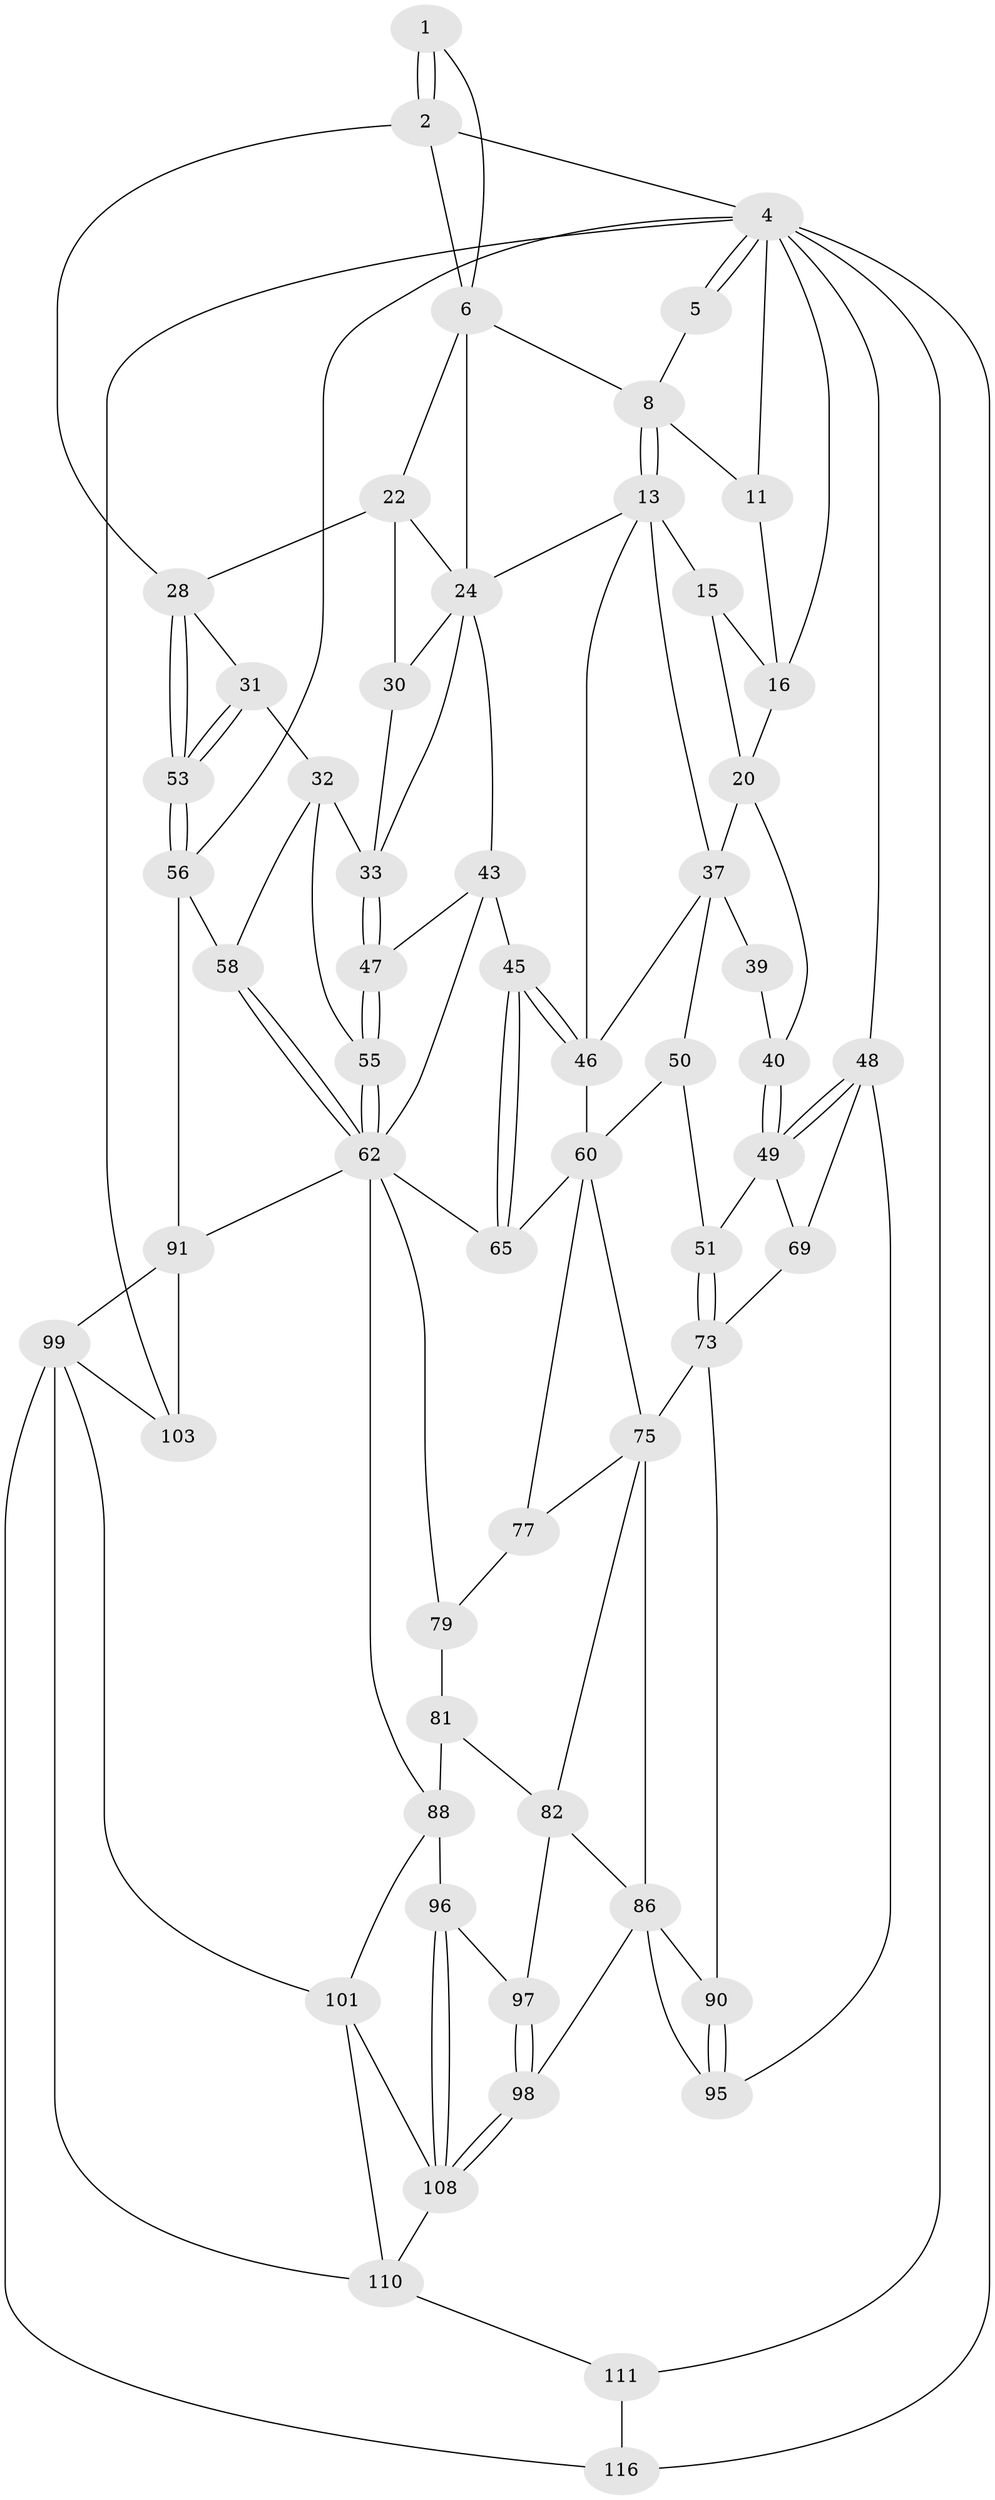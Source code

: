 // original degree distribution, {3: 0.02586206896551724, 5: 0.5603448275862069, 6: 0.20689655172413793, 4: 0.20689655172413793}
// Generated by graph-tools (version 1.1) at 2025/17/03/09/25 04:17:06]
// undirected, 58 vertices, 128 edges
graph export_dot {
graph [start="1"]
  node [color=gray90,style=filled];
  1 [pos="+0.7880267526829589+0"];
  2 [pos="+0.8683741122734833+0.1015094148206433",super="+3"];
  4 [pos="+1+0",super="+10"];
  5 [pos="+0.7839478162823469+0"];
  6 [pos="+0.7242280791346745+0.056993606030610496",super="+12+7"];
  8 [pos="+0.5574756275956626+0.10011381033312884",super="+9"];
  11 [pos="+0.25908852883923345+0"];
  13 [pos="+0.5455849077215895+0.13758495466831674",super="+14+27"];
  15 [pos="+0.3233227375192684+0.08669338349442991",super="+19"];
  16 [pos="+0.2499501758313987+0",super="+18"];
  20 [pos="+0.34084253314386465+0.1983547497085826",super="+21"];
  22 [pos="+0.8213830476178303+0.16393921079132798",super="+23"];
  24 [pos="+0.726174074244796+0.17019656621613374",super="+25"];
  28 [pos="+1+0.1508684557204081",super="+29"];
  30 [pos="+0.7393529215037812+0.24694671810115143"];
  31 [pos="+0.8466377631782077+0.3041754746000726"];
  32 [pos="+0.843458458722175+0.30949502934502754",super="+54"];
  33 [pos="+0.801510868048208+0.3158157888542687",super="+34"];
  37 [pos="+0.3737003428353692+0.2514658225975592",super="+38+41"];
  39 [pos="+0.2835608180239626+0.3322996170671394"];
  40 [pos="+0.15547169833682795+0.24896651668165132"];
  43 [pos="+0.6902554583362723+0.37801944657702596",super="+44"];
  45 [pos="+0.4940920818825255+0.39390449062519595"];
  46 [pos="+0.4922030508876992+0.386474860261569",super="+59"];
  47 [pos="+0.7078162310721399+0.3880313655596691"];
  48 [pos="+0+0.16433322571535722",super="+68"];
  49 [pos="+0.14390476313544764+0.25769711841777065",super="+52"];
  50 [pos="+0.21479395915606497+0.4461973248374877"];
  51 [pos="+0.19571969457590152+0.4479866942552878"];
  53 [pos="+1+0.38018909067069856"];
  55 [pos="+0.7277964990148096+0.4412360352404558"];
  56 [pos="+1+0.5608273621041718",super="+57"];
  58 [pos="+0.9968028128224865+0.5538542567000821"];
  60 [pos="+0.3218377681867358+0.48117281557475733",super="+66+61"];
  62 [pos="+0.7154175195569447+0.5638779745922156",super="+63"];
  65 [pos="+0.48533294807828975+0.42074694717586614"];
  69 [pos="+0+0.5439395119650785"];
  73 [pos="+0.1993001727531542+0.5983029066647694",super="+74"];
  75 [pos="+0.23935350149740764+0.5967728307550173",super="+78+76"];
  77 [pos="+0.39727901678354105+0.5524461669472721"];
  79 [pos="+0.5407973250526263+0.5911186906268409",super="+80"];
  81 [pos="+0.4286451941236937+0.6699510184482058"];
  82 [pos="+0.3454770496376766+0.7019239430395837",super="+85"];
  86 [pos="+0.25820991705766033+0.6772682287588135",super="+94+87"];
  88 [pos="+0.5348281755234219+0.8162046867820577",super="+89"];
  90 [pos="+0.14729346469114982+0.7377434063406398"];
  91 [pos="+0.995242930440805+0.6210541700663728",super="+92"];
  95 [pos="+0.14018806576258916+0.8704428577461908"];
  96 [pos="+0.3885283416453567+0.8014938635994401"];
  97 [pos="+0.3308685045361914+0.7657792852936578"];
  98 [pos="+0.2219605645359738+0.8495097906880451"];
  99 [pos="+0.719895878276084+0.8454798921736707",super="+100"];
  101 [pos="+0.5470972012362343+0.8308437542476048",super="+102"];
  103 [pos="+1+1",super="+104+106"];
  108 [pos="+0.34270312341570836+0.9089716008560533",super="+109"];
  110 [pos="+0.34960283683152305+0.9235962141998069",super="+113"];
  111 [pos="+0.3466273645769731+0.938951931823227"];
  116 [pos="+0.4401064224229211+1"];
  1 -- 2;
  1 -- 2;
  1 -- 6;
  2 -- 4;
  2 -- 28;
  2 -- 6;
  4 -- 5;
  4 -- 5;
  4 -- 103;
  4 -- 11;
  4 -- 111;
  4 -- 48 [weight=2];
  4 -- 16;
  4 -- 116;
  4 -- 56;
  5 -- 8;
  6 -- 22;
  6 -- 8;
  6 -- 24;
  8 -- 13;
  8 -- 13;
  8 -- 11;
  11 -- 16;
  13 -- 15 [weight=2];
  13 -- 24;
  13 -- 37;
  13 -- 46;
  15 -- 16;
  15 -- 20;
  16 -- 20;
  20 -- 37;
  20 -- 40;
  22 -- 24;
  22 -- 30;
  22 -- 28;
  24 -- 43;
  24 -- 30;
  24 -- 33;
  28 -- 53;
  28 -- 53;
  28 -- 31;
  30 -- 33;
  31 -- 32;
  31 -- 53;
  31 -- 53;
  32 -- 33;
  32 -- 58;
  32 -- 55;
  33 -- 47;
  33 -- 47;
  37 -- 39 [weight=2];
  37 -- 50;
  37 -- 46;
  39 -- 40;
  40 -- 49;
  40 -- 49;
  43 -- 47;
  43 -- 45;
  43 -- 62;
  45 -- 46;
  45 -- 46;
  45 -- 65;
  45 -- 65;
  46 -- 60;
  47 -- 55;
  47 -- 55;
  48 -- 49;
  48 -- 49;
  48 -- 69;
  48 -- 95;
  49 -- 51;
  49 -- 69;
  50 -- 51;
  50 -- 60;
  51 -- 73;
  51 -- 73;
  53 -- 56;
  53 -- 56;
  55 -- 62;
  55 -- 62;
  56 -- 58;
  56 -- 91;
  58 -- 62;
  58 -- 62;
  60 -- 65;
  60 -- 77;
  60 -- 75;
  62 -- 65;
  62 -- 88;
  62 -- 79 [weight=2];
  62 -- 91;
  69 -- 73;
  73 -- 90;
  73 -- 75;
  75 -- 82;
  75 -- 77;
  75 -- 86;
  77 -- 79;
  79 -- 81;
  81 -- 82;
  81 -- 88;
  82 -- 97;
  82 -- 86;
  86 -- 98;
  86 -- 95;
  86 -- 90;
  88 -- 101;
  88 -- 96;
  90 -- 95;
  90 -- 95;
  91 -- 99;
  91 -- 103 [weight=2];
  96 -- 97;
  96 -- 108;
  96 -- 108;
  97 -- 98;
  97 -- 98;
  98 -- 108;
  98 -- 108;
  99 -- 116;
  99 -- 101;
  99 -- 110;
  99 -- 103 [weight=2];
  101 -- 110;
  101 -- 108;
  108 -- 110;
  110 -- 111;
  111 -- 116;
}
